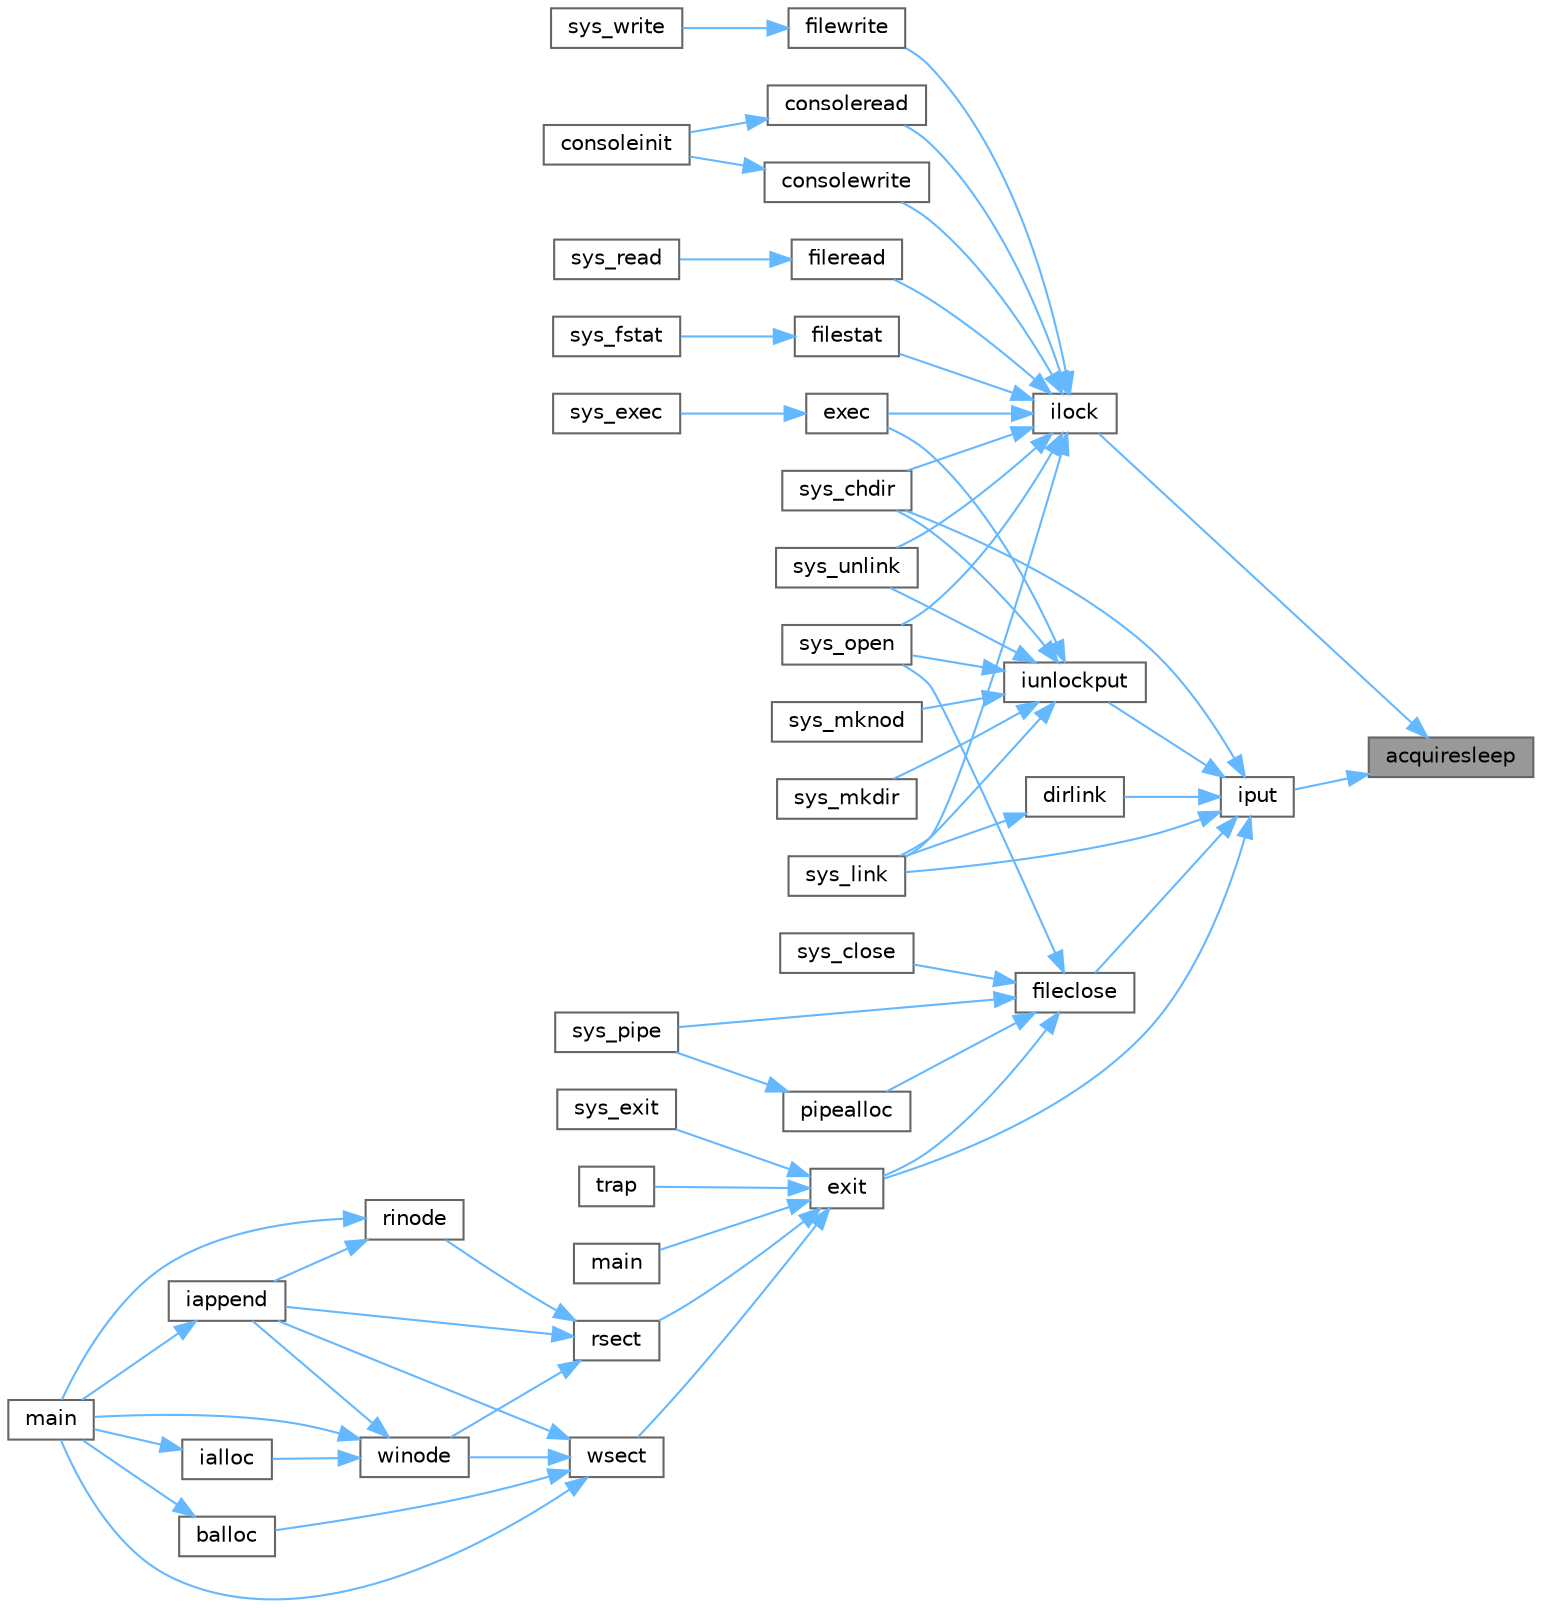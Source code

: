 digraph "acquiresleep"
{
 // LATEX_PDF_SIZE
  bgcolor="transparent";
  edge [fontname=Helvetica,fontsize=10,labelfontname=Helvetica,labelfontsize=10];
  node [fontname=Helvetica,fontsize=10,shape=box,height=0.2,width=0.4];
  rankdir="RL";
  Node1 [id="Node000001",label="acquiresleep",height=0.2,width=0.4,color="gray40", fillcolor="grey60", style="filled", fontcolor="black",tooltip=" "];
  Node1 -> Node2 [id="edge59_Node000001_Node000002",dir="back",color="steelblue1",style="solid",tooltip=" "];
  Node2 [id="Node000002",label="ilock",height=0.2,width=0.4,color="grey40", fillcolor="white", style="filled",URL="$d2/d5a/fs_8c.html#aed28187406d84a3aa71f10c6235a03ec",tooltip=" "];
  Node2 -> Node3 [id="edge60_Node000002_Node000003",dir="back",color="steelblue1",style="solid",tooltip=" "];
  Node3 [id="Node000003",label="consoleread",height=0.2,width=0.4,color="grey40", fillcolor="white", style="filled",URL="$d0/d56/console_8c.html#a28ac85a90987662e306ca8efbfe16074",tooltip=" "];
  Node3 -> Node4 [id="edge61_Node000003_Node000004",dir="back",color="steelblue1",style="solid",tooltip=" "];
  Node4 [id="Node000004",label="consoleinit",height=0.2,width=0.4,color="grey40", fillcolor="white", style="filled",URL="$d0/d56/console_8c.html#ab508ff0f4db26fe35cd25fa648f9ee75",tooltip=" "];
  Node2 -> Node5 [id="edge62_Node000002_Node000005",dir="back",color="steelblue1",style="solid",tooltip=" "];
  Node5 [id="Node000005",label="consolewrite",height=0.2,width=0.4,color="grey40", fillcolor="white", style="filled",URL="$d0/d56/console_8c.html#a6af7eb39268127d389792cec37785666",tooltip=" "];
  Node5 -> Node4 [id="edge63_Node000005_Node000004",dir="back",color="steelblue1",style="solid",tooltip=" "];
  Node2 -> Node6 [id="edge64_Node000002_Node000006",dir="back",color="steelblue1",style="solid",tooltip=" "];
  Node6 [id="Node000006",label="exec",height=0.2,width=0.4,color="grey40", fillcolor="white", style="filled",URL="$df/dc9/exec_8c.html#ace32454ed0d37834dcb1cb4f8b727e6e",tooltip=" "];
  Node6 -> Node7 [id="edge65_Node000006_Node000007",dir="back",color="steelblue1",style="solid",tooltip=" "];
  Node7 [id="Node000007",label="sys_exec",height=0.2,width=0.4,color="grey40", fillcolor="white", style="filled",URL="$d1/d14/sysfile_8c.html#aeaa813ddeb6a5fac3c45714c7351c526",tooltip=" "];
  Node2 -> Node8 [id="edge66_Node000002_Node000008",dir="back",color="steelblue1",style="solid",tooltip=" "];
  Node8 [id="Node000008",label="fileread",height=0.2,width=0.4,color="grey40", fillcolor="white", style="filled",URL="$d6/d13/file_8c.html#a1dc8c87c7e48bdaaf98e9c7047928f29",tooltip=" "];
  Node8 -> Node9 [id="edge67_Node000008_Node000009",dir="back",color="steelblue1",style="solid",tooltip=" "];
  Node9 [id="Node000009",label="sys_read",height=0.2,width=0.4,color="grey40", fillcolor="white", style="filled",URL="$d1/d14/sysfile_8c.html#a54bf714d9e898cbdcbc061b280bbfae0",tooltip=" "];
  Node2 -> Node10 [id="edge68_Node000002_Node000010",dir="back",color="steelblue1",style="solid",tooltip=" "];
  Node10 [id="Node000010",label="filestat",height=0.2,width=0.4,color="grey40", fillcolor="white", style="filled",URL="$d6/d13/file_8c.html#afff8e849fa54dea2a5a27dbb97474607",tooltip=" "];
  Node10 -> Node11 [id="edge69_Node000010_Node000011",dir="back",color="steelblue1",style="solid",tooltip=" "];
  Node11 [id="Node000011",label="sys_fstat",height=0.2,width=0.4,color="grey40", fillcolor="white", style="filled",URL="$d1/d14/sysfile_8c.html#ac243c8f20f5fb2e3e257b5007af2c204",tooltip=" "];
  Node2 -> Node12 [id="edge70_Node000002_Node000012",dir="back",color="steelblue1",style="solid",tooltip=" "];
  Node12 [id="Node000012",label="filewrite",height=0.2,width=0.4,color="grey40", fillcolor="white", style="filled",URL="$d6/d13/file_8c.html#ab8de757a0a9f58dcc6511ea5e46ebb88",tooltip=" "];
  Node12 -> Node13 [id="edge71_Node000012_Node000013",dir="back",color="steelblue1",style="solid",tooltip=" "];
  Node13 [id="Node000013",label="sys_write",height=0.2,width=0.4,color="grey40", fillcolor="white", style="filled",URL="$d1/d14/sysfile_8c.html#a687d939a9e4792af15db96f2c2f34378",tooltip=" "];
  Node2 -> Node14 [id="edge72_Node000002_Node000014",dir="back",color="steelblue1",style="solid",tooltip=" "];
  Node14 [id="Node000014",label="sys_chdir",height=0.2,width=0.4,color="grey40", fillcolor="white", style="filled",URL="$d1/d14/sysfile_8c.html#ad1c5f8693cb35b9605fee09eebdda640",tooltip=" "];
  Node2 -> Node15 [id="edge73_Node000002_Node000015",dir="back",color="steelblue1",style="solid",tooltip=" "];
  Node15 [id="Node000015",label="sys_link",height=0.2,width=0.4,color="grey40", fillcolor="white", style="filled",URL="$d1/d14/sysfile_8c.html#a759600870314007ac558871239122fb7",tooltip=" "];
  Node2 -> Node16 [id="edge74_Node000002_Node000016",dir="back",color="steelblue1",style="solid",tooltip=" "];
  Node16 [id="Node000016",label="sys_open",height=0.2,width=0.4,color="grey40", fillcolor="white", style="filled",URL="$d1/d14/sysfile_8c.html#a74e45efc661ca17c068bc283b3842e6d",tooltip=" "];
  Node2 -> Node17 [id="edge75_Node000002_Node000017",dir="back",color="steelblue1",style="solid",tooltip=" "];
  Node17 [id="Node000017",label="sys_unlink",height=0.2,width=0.4,color="grey40", fillcolor="white", style="filled",URL="$d1/d14/sysfile_8c.html#ae1e58ee11d41f643929520d8c1640da7",tooltip=" "];
  Node1 -> Node18 [id="edge76_Node000001_Node000018",dir="back",color="steelblue1",style="solid",tooltip=" "];
  Node18 [id="Node000018",label="iput",height=0.2,width=0.4,color="grey40", fillcolor="white", style="filled",URL="$d2/d5a/fs_8c.html#ab3c447f135c68e4c3c1f8d5866f6e77b",tooltip=" "];
  Node18 -> Node19 [id="edge77_Node000018_Node000019",dir="back",color="steelblue1",style="solid",tooltip=" "];
  Node19 [id="Node000019",label="dirlink",height=0.2,width=0.4,color="grey40", fillcolor="white", style="filled",URL="$d2/d5a/fs_8c.html#a69a135a0e8a06d9f306d77ebc0c1f7a0",tooltip=" "];
  Node19 -> Node15 [id="edge78_Node000019_Node000015",dir="back",color="steelblue1",style="solid",tooltip=" "];
  Node18 -> Node20 [id="edge79_Node000018_Node000020",dir="back",color="steelblue1",style="solid",tooltip=" "];
  Node20 [id="Node000020",label="exit",height=0.2,width=0.4,color="grey40", fillcolor="white", style="filled",URL="$d3/dda/proc_8c.html#aaf98ef7cdde3a0dfb2e49919de3298b1",tooltip=" "];
  Node20 -> Node21 [id="edge80_Node000020_Node000021",dir="back",color="steelblue1",style="solid",tooltip=" "];
  Node21 [id="Node000021",label="main",height=0.2,width=0.4,color="grey40", fillcolor="white", style="filled",URL="$d1/d6a/hello_8c.html#a0ddf1224851353fc92bfbff6f499fa97",tooltip=" "];
  Node20 -> Node22 [id="edge81_Node000020_Node000022",dir="back",color="steelblue1",style="solid",tooltip=" "];
  Node22 [id="Node000022",label="rsect",height=0.2,width=0.4,color="grey40", fillcolor="white", style="filled",URL="$d7/d1f/mkfs_8c.html#a22ea835ad23cd716a962f30e4882ee80",tooltip=" "];
  Node22 -> Node23 [id="edge82_Node000022_Node000023",dir="back",color="steelblue1",style="solid",tooltip=" "];
  Node23 [id="Node000023",label="iappend",height=0.2,width=0.4,color="grey40", fillcolor="white", style="filled",URL="$d7/d1f/mkfs_8c.html#a268b61616f575ff072f5bb34c83e02e9",tooltip=" "];
  Node23 -> Node24 [id="edge83_Node000023_Node000024",dir="back",color="steelblue1",style="solid",tooltip=" "];
  Node24 [id="Node000024",label="main",height=0.2,width=0.4,color="grey40", fillcolor="white", style="filled",URL="$d7/d1f/mkfs_8c.html#a0ddf1224851353fc92bfbff6f499fa97",tooltip=" "];
  Node22 -> Node25 [id="edge84_Node000022_Node000025",dir="back",color="steelblue1",style="solid",tooltip=" "];
  Node25 [id="Node000025",label="rinode",height=0.2,width=0.4,color="grey40", fillcolor="white", style="filled",URL="$d7/d1f/mkfs_8c.html#a3b6cb1258a963010211a8e5ddf99defe",tooltip=" "];
  Node25 -> Node23 [id="edge85_Node000025_Node000023",dir="back",color="steelblue1",style="solid",tooltip=" "];
  Node25 -> Node24 [id="edge86_Node000025_Node000024",dir="back",color="steelblue1",style="solid",tooltip=" "];
  Node22 -> Node26 [id="edge87_Node000022_Node000026",dir="back",color="steelblue1",style="solid",tooltip=" "];
  Node26 [id="Node000026",label="winode",height=0.2,width=0.4,color="grey40", fillcolor="white", style="filled",URL="$d7/d1f/mkfs_8c.html#a2540c48cea7dc865909cfb3f8450a887",tooltip=" "];
  Node26 -> Node27 [id="edge88_Node000026_Node000027",dir="back",color="steelblue1",style="solid",tooltip=" "];
  Node27 [id="Node000027",label="ialloc",height=0.2,width=0.4,color="grey40", fillcolor="white", style="filled",URL="$d7/d1f/mkfs_8c.html#a341af7faeda3d6fcb57a5a9fe3a0104a",tooltip=" "];
  Node27 -> Node24 [id="edge89_Node000027_Node000024",dir="back",color="steelblue1",style="solid",tooltip=" "];
  Node26 -> Node23 [id="edge90_Node000026_Node000023",dir="back",color="steelblue1",style="solid",tooltip=" "];
  Node26 -> Node24 [id="edge91_Node000026_Node000024",dir="back",color="steelblue1",style="solid",tooltip=" "];
  Node20 -> Node28 [id="edge92_Node000020_Node000028",dir="back",color="steelblue1",style="solid",tooltip=" "];
  Node28 [id="Node000028",label="sys_exit",height=0.2,width=0.4,color="grey40", fillcolor="white", style="filled",URL="$dd/d35/sysproc_8c.html#aee72faa31a0c32b410aba558ef1d59f2",tooltip=" "];
  Node20 -> Node29 [id="edge93_Node000020_Node000029",dir="back",color="steelblue1",style="solid",tooltip=" "];
  Node29 [id="Node000029",label="trap",height=0.2,width=0.4,color="grey40", fillcolor="white", style="filled",URL="$dc/d6f/trap_8c.html#a372d166e36c086c91e5f5d81e5fead3a",tooltip=" "];
  Node20 -> Node30 [id="edge94_Node000020_Node000030",dir="back",color="steelblue1",style="solid",tooltip=" "];
  Node30 [id="Node000030",label="wsect",height=0.2,width=0.4,color="grey40", fillcolor="white", style="filled",URL="$d7/d1f/mkfs_8c.html#ac62d827d836d1807e4d6f365f32348bb",tooltip=" "];
  Node30 -> Node31 [id="edge95_Node000030_Node000031",dir="back",color="steelblue1",style="solid",tooltip=" "];
  Node31 [id="Node000031",label="balloc",height=0.2,width=0.4,color="grey40", fillcolor="white", style="filled",URL="$d7/d1f/mkfs_8c.html#a327cdfc7a74165d8922ec6c8ba256906",tooltip=" "];
  Node31 -> Node24 [id="edge96_Node000031_Node000024",dir="back",color="steelblue1",style="solid",tooltip=" "];
  Node30 -> Node23 [id="edge97_Node000030_Node000023",dir="back",color="steelblue1",style="solid",tooltip=" "];
  Node30 -> Node24 [id="edge98_Node000030_Node000024",dir="back",color="steelblue1",style="solid",tooltip=" "];
  Node30 -> Node26 [id="edge99_Node000030_Node000026",dir="back",color="steelblue1",style="solid",tooltip=" "];
  Node18 -> Node32 [id="edge100_Node000018_Node000032",dir="back",color="steelblue1",style="solid",tooltip=" "];
  Node32 [id="Node000032",label="fileclose",height=0.2,width=0.4,color="grey40", fillcolor="white", style="filled",URL="$d6/d13/file_8c.html#ae557c81ab89c24219146144bb6adaa2c",tooltip=" "];
  Node32 -> Node20 [id="edge101_Node000032_Node000020",dir="back",color="steelblue1",style="solid",tooltip=" "];
  Node32 -> Node33 [id="edge102_Node000032_Node000033",dir="back",color="steelblue1",style="solid",tooltip=" "];
  Node33 [id="Node000033",label="pipealloc",height=0.2,width=0.4,color="grey40", fillcolor="white", style="filled",URL="$d1/d47/pipe_8c.html#a9d6f0c526148e6002b6776619c7563e6",tooltip=" "];
  Node33 -> Node34 [id="edge103_Node000033_Node000034",dir="back",color="steelblue1",style="solid",tooltip=" "];
  Node34 [id="Node000034",label="sys_pipe",height=0.2,width=0.4,color="grey40", fillcolor="white", style="filled",URL="$d1/d14/sysfile_8c.html#a9a70db941def46ec25939e6c2d30e399",tooltip=" "];
  Node32 -> Node35 [id="edge104_Node000032_Node000035",dir="back",color="steelblue1",style="solid",tooltip=" "];
  Node35 [id="Node000035",label="sys_close",height=0.2,width=0.4,color="grey40", fillcolor="white", style="filled",URL="$d1/d14/sysfile_8c.html#a32945488fd39bc405757177b37cd2250",tooltip=" "];
  Node32 -> Node16 [id="edge105_Node000032_Node000016",dir="back",color="steelblue1",style="solid",tooltip=" "];
  Node32 -> Node34 [id="edge106_Node000032_Node000034",dir="back",color="steelblue1",style="solid",tooltip=" "];
  Node18 -> Node36 [id="edge107_Node000018_Node000036",dir="back",color="steelblue1",style="solid",tooltip=" "];
  Node36 [id="Node000036",label="iunlockput",height=0.2,width=0.4,color="grey40", fillcolor="white", style="filled",URL="$d2/d5a/fs_8c.html#a207b3008bae35596c55ec7c4fc6875eb",tooltip=" "];
  Node36 -> Node6 [id="edge108_Node000036_Node000006",dir="back",color="steelblue1",style="solid",tooltip=" "];
  Node36 -> Node14 [id="edge109_Node000036_Node000014",dir="back",color="steelblue1",style="solid",tooltip=" "];
  Node36 -> Node15 [id="edge110_Node000036_Node000015",dir="back",color="steelblue1",style="solid",tooltip=" "];
  Node36 -> Node37 [id="edge111_Node000036_Node000037",dir="back",color="steelblue1",style="solid",tooltip=" "];
  Node37 [id="Node000037",label="sys_mkdir",height=0.2,width=0.4,color="grey40", fillcolor="white", style="filled",URL="$d1/d14/sysfile_8c.html#a057e5bce2de7a87ebfd2dc33967bca4a",tooltip=" "];
  Node36 -> Node38 [id="edge112_Node000036_Node000038",dir="back",color="steelblue1",style="solid",tooltip=" "];
  Node38 [id="Node000038",label="sys_mknod",height=0.2,width=0.4,color="grey40", fillcolor="white", style="filled",URL="$d1/d14/sysfile_8c.html#a25697aa3d828b5878d38170d724adb27",tooltip=" "];
  Node36 -> Node16 [id="edge113_Node000036_Node000016",dir="back",color="steelblue1",style="solid",tooltip=" "];
  Node36 -> Node17 [id="edge114_Node000036_Node000017",dir="back",color="steelblue1",style="solid",tooltip=" "];
  Node18 -> Node14 [id="edge115_Node000018_Node000014",dir="back",color="steelblue1",style="solid",tooltip=" "];
  Node18 -> Node15 [id="edge116_Node000018_Node000015",dir="back",color="steelblue1",style="solid",tooltip=" "];
}
